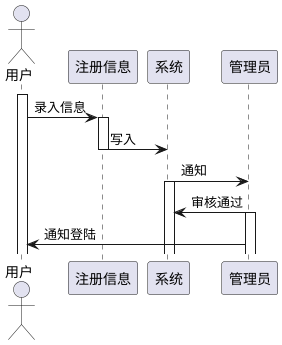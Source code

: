@startuml
actor 用户
activate 用户
用户 -> 注册信息 :录入信息
activate 注册信息
注册信息 -> 系统 :写入
deactivate 注册信息
系统 -> 管理员 :通知
activate 系统
管理员 -> 系统 :审核通过
activate 管理员
管理员 -> 用户 :通知登陆
@enduml